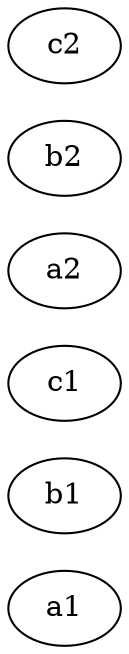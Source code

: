 digraph G {
rankdir=LR;
newrank=true;
splines=false;

subgraph  {
rank=same;
a1;
b1;
c1;
}

subgraph  {
rank=same;
a2;
b2;
c2;
}
}